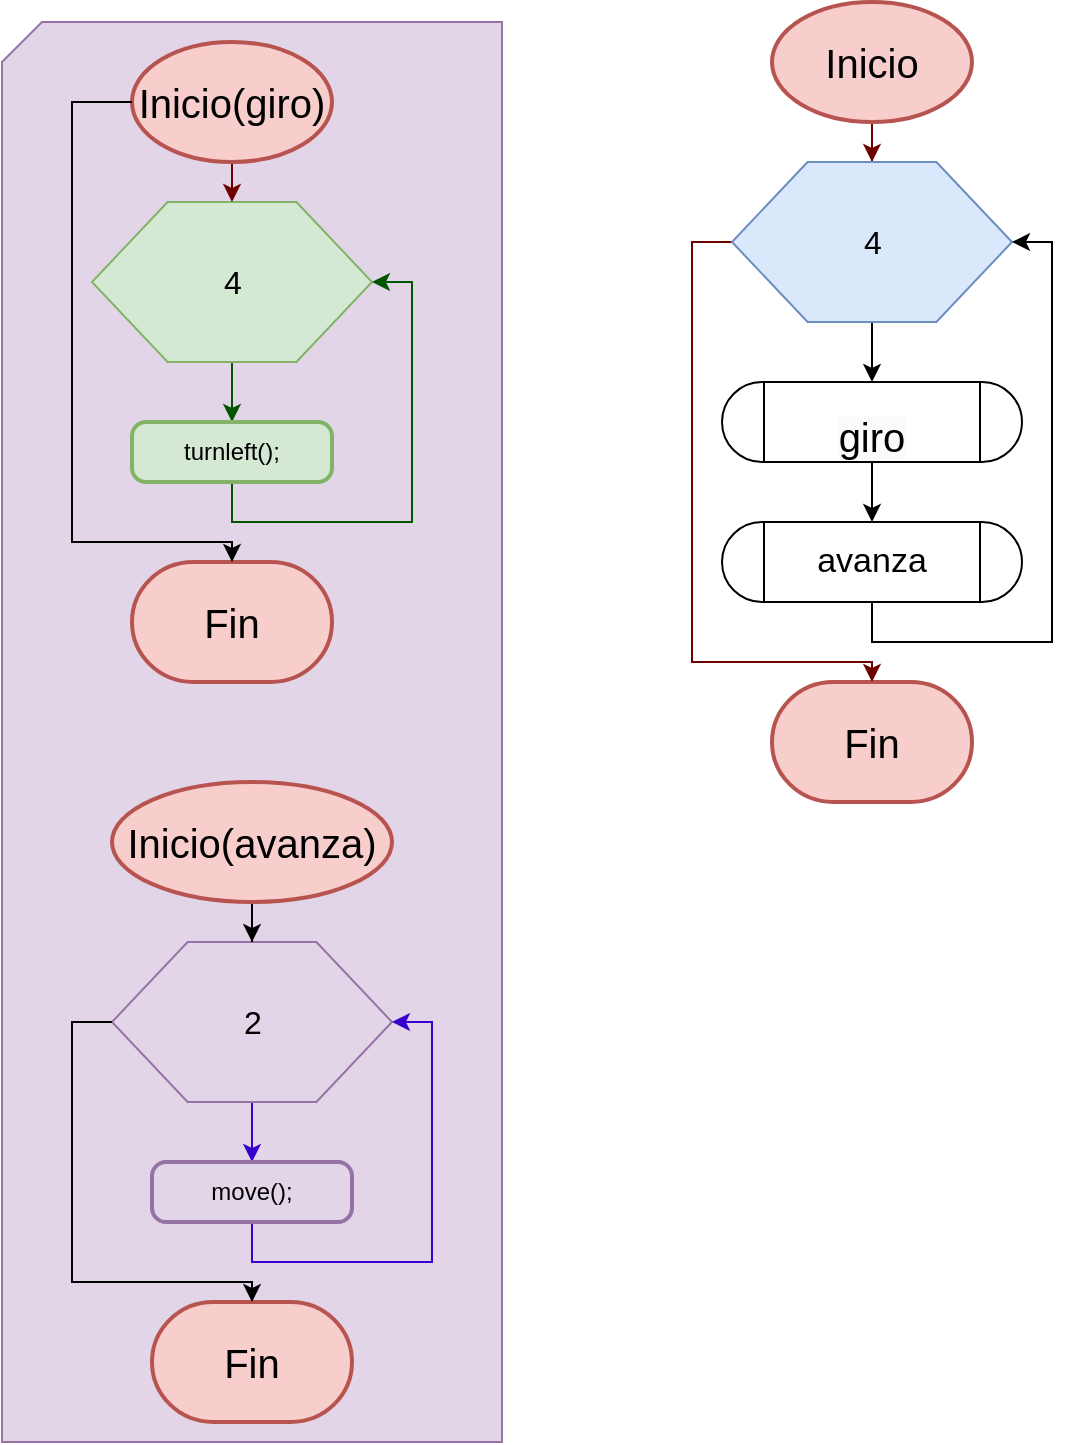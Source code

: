 <mxfile version="22.0.4" type="github">
  <diagram name="Página-1" id="RXO7B-umboMxH9HtZHQa">
    <mxGraphModel dx="2181" dy="1904" grid="1" gridSize="10" guides="1" tooltips="1" connect="1" arrows="1" fold="1" page="1" pageScale="1" pageWidth="827" pageHeight="1169" math="0" shadow="0">
      <root>
        <mxCell id="0" />
        <mxCell id="1" parent="0" />
        <mxCell id="vlHz0DG4DqXjtFPu3Vqq-31" value="" style="verticalLabelPosition=bottom;verticalAlign=top;html=1;shape=card;whiteSpace=wrap;size=20;arcSize=12;fillColor=#e1d5e7;strokeColor=#9673a6;" parent="1" vertex="1">
          <mxGeometry x="-225" y="-440" width="250" height="710" as="geometry" />
        </mxCell>
        <mxCell id="vlHz0DG4DqXjtFPu3Vqq-1" style="edgeStyle=orthogonalEdgeStyle;rounded=0;orthogonalLoop=1;jettySize=auto;html=1;exitX=0.5;exitY=1;exitDx=0;exitDy=0;exitPerimeter=0;fillColor=#a20025;strokeColor=#6F0000;" parent="1" source="vlHz0DG4DqXjtFPu3Vqq-2" target="vlHz0DG4DqXjtFPu3Vqq-6" edge="1">
          <mxGeometry relative="1" as="geometry" />
        </mxCell>
        <mxCell id="vlHz0DG4DqXjtFPu3Vqq-2" value="&lt;font style=&quot;font-size: 20px;&quot;&gt;Inicio&lt;/font&gt;" style="strokeWidth=2;html=1;shape=mxgraph.flowchart.start_1;whiteSpace=wrap;fillColor=#f8cecc;strokeColor=#b85450;" parent="1" vertex="1">
          <mxGeometry x="160" y="-450" width="100" height="60" as="geometry" />
        </mxCell>
        <mxCell id="vlHz0DG4DqXjtFPu3Vqq-3" value="&lt;font style=&quot;font-size: 20px;&quot;&gt;Fin&lt;/font&gt;" style="strokeWidth=2;html=1;shape=mxgraph.flowchart.terminator;whiteSpace=wrap;fillColor=#f8cecc;strokeColor=#b85450;" parent="1" vertex="1">
          <mxGeometry x="160" y="-110" width="100" height="60" as="geometry" />
        </mxCell>
        <mxCell id="vlHz0DG4DqXjtFPu3Vqq-4" style="edgeStyle=orthogonalEdgeStyle;rounded=0;orthogonalLoop=1;jettySize=auto;html=1;fillColor=#a20025;strokeColor=#6F0000;" parent="1" source="vlHz0DG4DqXjtFPu3Vqq-6" target="vlHz0DG4DqXjtFPu3Vqq-3" edge="1">
          <mxGeometry relative="1" as="geometry">
            <Array as="points">
              <mxPoint x="120" y="-330" />
              <mxPoint x="120" y="-120" />
              <mxPoint x="210" y="-120" />
            </Array>
          </mxGeometry>
        </mxCell>
        <mxCell id="vlHz0DG4DqXjtFPu3Vqq-26" style="edgeStyle=orthogonalEdgeStyle;rounded=0;orthogonalLoop=1;jettySize=auto;html=1;exitX=0.5;exitY=1;exitDx=0;exitDy=0;" parent="1" source="vlHz0DG4DqXjtFPu3Vqq-6" target="vlHz0DG4DqXjtFPu3Vqq-25" edge="1">
          <mxGeometry relative="1" as="geometry" />
        </mxCell>
        <mxCell id="vlHz0DG4DqXjtFPu3Vqq-6" value="&lt;font style=&quot;font-size: 16px;&quot;&gt;4&lt;/font&gt;" style="verticalLabelPosition=middle;verticalAlign=middle;html=1;shape=hexagon;perimeter=hexagonPerimeter2;arcSize=6;size=0.27;labelPosition=center;align=center;fillColor=#dae8fc;strokeColor=#6c8ebf;" parent="1" vertex="1">
          <mxGeometry x="140" y="-370" width="140" height="80" as="geometry" />
        </mxCell>
        <mxCell id="vlHz0DG4DqXjtFPu3Vqq-7" style="edgeStyle=orthogonalEdgeStyle;rounded=0;orthogonalLoop=1;jettySize=auto;html=1;fillColor=#008a00;strokeColor=#005700;" parent="1" source="vlHz0DG4DqXjtFPu3Vqq-9" target="vlHz0DG4DqXjtFPu3Vqq-11" edge="1">
          <mxGeometry relative="1" as="geometry" />
        </mxCell>
        <mxCell id="vlHz0DG4DqXjtFPu3Vqq-9" value="4" style="verticalLabelPosition=middle;verticalAlign=middle;html=1;shape=hexagon;perimeter=hexagonPerimeter2;arcSize=6;size=0.27;labelPosition=center;align=center;fillColor=#d5e8d4;strokeColor=#82b366;fontSize=16;" parent="1" vertex="1">
          <mxGeometry x="-180" y="-350" width="140" height="80" as="geometry" />
        </mxCell>
        <mxCell id="vlHz0DG4DqXjtFPu3Vqq-10" style="edgeStyle=orthogonalEdgeStyle;rounded=0;orthogonalLoop=1;jettySize=auto;html=1;exitX=0.5;exitY=1;exitDx=0;exitDy=0;entryX=1;entryY=0.5;entryDx=0;entryDy=0;fillColor=#008a00;strokeColor=#005700;" parent="1" source="vlHz0DG4DqXjtFPu3Vqq-11" target="vlHz0DG4DqXjtFPu3Vqq-9" edge="1">
          <mxGeometry relative="1" as="geometry">
            <Array as="points">
              <mxPoint x="-110" y="-190" />
              <mxPoint x="-20" y="-190" />
              <mxPoint x="-20" y="-310" />
            </Array>
          </mxGeometry>
        </mxCell>
        <mxCell id="vlHz0DG4DqXjtFPu3Vqq-11" value="turnleft();" style="rounded=1;whiteSpace=wrap;html=1;absoluteArcSize=1;arcSize=14;strokeWidth=2;fillColor=#d5e8d4;strokeColor=#82b366;fontSize=12;" parent="1" vertex="1">
          <mxGeometry x="-160" y="-240" width="100" height="30" as="geometry" />
        </mxCell>
        <mxCell id="vlHz0DG4DqXjtFPu3Vqq-12" style="edgeStyle=orthogonalEdgeStyle;rounded=0;orthogonalLoop=1;jettySize=auto;html=1;fillColor=#6a00ff;strokeColor=#3700CC;" parent="1" source="vlHz0DG4DqXjtFPu3Vqq-14" target="vlHz0DG4DqXjtFPu3Vqq-16" edge="1">
          <mxGeometry relative="1" as="geometry">
            <Array as="points">
              <mxPoint x="-100" y="110" />
              <mxPoint x="-100" y="110" />
            </Array>
          </mxGeometry>
        </mxCell>
        <mxCell id="vlHz0DG4DqXjtFPu3Vqq-14" value="2" style="verticalLabelPosition=middle;verticalAlign=middle;html=1;shape=hexagon;perimeter=hexagonPerimeter2;arcSize=6;size=0.27;labelPosition=center;align=center;fillColor=#e1d5e7;strokeColor=#9673a6;fontSize=16;" parent="1" vertex="1">
          <mxGeometry x="-170" y="20" width="140" height="80" as="geometry" />
        </mxCell>
        <mxCell id="vlHz0DG4DqXjtFPu3Vqq-15" style="edgeStyle=orthogonalEdgeStyle;rounded=0;orthogonalLoop=1;jettySize=auto;html=1;exitX=0.5;exitY=1;exitDx=0;exitDy=0;entryX=1;entryY=0.5;entryDx=0;entryDy=0;fillColor=#6a00ff;strokeColor=#3700CC;" parent="1" source="vlHz0DG4DqXjtFPu3Vqq-16" target="vlHz0DG4DqXjtFPu3Vqq-14" edge="1">
          <mxGeometry relative="1" as="geometry">
            <Array as="points">
              <mxPoint x="-100" y="180" />
              <mxPoint x="-10" y="180" />
              <mxPoint x="-10" y="60" />
            </Array>
          </mxGeometry>
        </mxCell>
        <mxCell id="vlHz0DG4DqXjtFPu3Vqq-16" value="move();" style="rounded=1;whiteSpace=wrap;html=1;absoluteArcSize=1;arcSize=14;strokeWidth=2;fillColor=#e1d5e7;strokeColor=#9673a6;" parent="1" vertex="1">
          <mxGeometry x="-150" y="130" width="100" height="30" as="geometry" />
        </mxCell>
        <mxCell id="vlHz0DG4DqXjtFPu3Vqq-17" style="edgeStyle=orthogonalEdgeStyle;rounded=0;orthogonalLoop=1;jettySize=auto;html=1;exitX=0.5;exitY=1;exitDx=0;exitDy=0;exitPerimeter=0;fillColor=#a20025;strokeColor=#6F0000;" parent="1" source="vlHz0DG4DqXjtFPu3Vqq-18" edge="1">
          <mxGeometry relative="1" as="geometry">
            <mxPoint x="-110" y="-350" as="targetPoint" />
          </mxGeometry>
        </mxCell>
        <mxCell id="vlHz0DG4DqXjtFPu3Vqq-18" value="&lt;font style=&quot;font-size: 20px;&quot;&gt;Inicio(giro)&lt;/font&gt;" style="strokeWidth=2;html=1;shape=mxgraph.flowchart.start_1;whiteSpace=wrap;fillColor=#f8cecc;strokeColor=#b85450;" parent="1" vertex="1">
          <mxGeometry x="-160" y="-430" width="100" height="60" as="geometry" />
        </mxCell>
        <mxCell id="vlHz0DG4DqXjtFPu3Vqq-19" value="&lt;font style=&quot;font-size: 20px;&quot;&gt;Fin&lt;/font&gt;" style="strokeWidth=2;html=1;shape=mxgraph.flowchart.terminator;whiteSpace=wrap;fillColor=#f8cecc;strokeColor=#b85450;" parent="1" vertex="1">
          <mxGeometry x="-160" y="-170" width="100" height="60" as="geometry" />
        </mxCell>
        <mxCell id="vlHz0DG4DqXjtFPu3Vqq-20" style="edgeStyle=orthogonalEdgeStyle;rounded=0;orthogonalLoop=1;jettySize=auto;html=1;exitX=0;exitY=0.5;exitDx=0;exitDy=0;exitPerimeter=0;entryX=0.5;entryY=0;entryDx=0;entryDy=0;entryPerimeter=0;" parent="1" source="vlHz0DG4DqXjtFPu3Vqq-18" target="vlHz0DG4DqXjtFPu3Vqq-19" edge="1">
          <mxGeometry relative="1" as="geometry">
            <Array as="points">
              <mxPoint x="-190" y="-400" />
              <mxPoint x="-190" y="-180" />
              <mxPoint x="-110" y="-180" />
            </Array>
          </mxGeometry>
        </mxCell>
        <mxCell id="vlHz0DG4DqXjtFPu3Vqq-24" style="edgeStyle=orthogonalEdgeStyle;rounded=0;orthogonalLoop=1;jettySize=auto;html=1;exitX=0.5;exitY=1;exitDx=0;exitDy=0;exitPerimeter=0;" parent="1" source="vlHz0DG4DqXjtFPu3Vqq-21" target="vlHz0DG4DqXjtFPu3Vqq-14" edge="1">
          <mxGeometry relative="1" as="geometry" />
        </mxCell>
        <mxCell id="vlHz0DG4DqXjtFPu3Vqq-21" value="&lt;font style=&quot;font-size: 20px;&quot;&gt;Inicio(avanza)&lt;/font&gt;" style="strokeWidth=2;html=1;shape=mxgraph.flowchart.start_1;whiteSpace=wrap;fillColor=#f8cecc;strokeColor=#b85450;" parent="1" vertex="1">
          <mxGeometry x="-170" y="-60" width="140" height="60" as="geometry" />
        </mxCell>
        <mxCell id="vlHz0DG4DqXjtFPu3Vqq-22" value="&lt;font style=&quot;font-size: 20px;&quot;&gt;Fin&lt;/font&gt;" style="strokeWidth=2;html=1;shape=mxgraph.flowchart.terminator;whiteSpace=wrap;fillColor=#f8cecc;strokeColor=#b85450;" parent="1" vertex="1">
          <mxGeometry x="-150" y="200" width="100" height="60" as="geometry" />
        </mxCell>
        <mxCell id="vlHz0DG4DqXjtFPu3Vqq-23" style="edgeStyle=orthogonalEdgeStyle;rounded=0;orthogonalLoop=1;jettySize=auto;html=1;exitX=0;exitY=0.5;exitDx=0;exitDy=0;entryX=0.5;entryY=0;entryDx=0;entryDy=0;entryPerimeter=0;" parent="1" source="vlHz0DG4DqXjtFPu3Vqq-14" target="vlHz0DG4DqXjtFPu3Vqq-22" edge="1">
          <mxGeometry relative="1" as="geometry">
            <Array as="points">
              <mxPoint x="-190" y="60" />
              <mxPoint x="-190" y="190" />
              <mxPoint x="-100" y="190" />
            </Array>
          </mxGeometry>
        </mxCell>
        <mxCell id="vlHz0DG4DqXjtFPu3Vqq-28" style="edgeStyle=orthogonalEdgeStyle;rounded=0;orthogonalLoop=1;jettySize=auto;html=1;exitX=0.5;exitY=1;exitDx=0;exitDy=0;" parent="1" source="vlHz0DG4DqXjtFPu3Vqq-25" target="vlHz0DG4DqXjtFPu3Vqq-27" edge="1">
          <mxGeometry relative="1" as="geometry" />
        </mxCell>
        <mxCell id="vlHz0DG4DqXjtFPu3Vqq-25" value="&lt;br&gt;&lt;span style=&quot;color: rgb(0, 0, 0); font-family: Helvetica; font-size: 20px; font-style: normal; font-variant-ligatures: normal; font-variant-caps: normal; font-weight: 400; letter-spacing: normal; orphans: 2; text-align: center; text-indent: 0px; text-transform: none; widows: 2; word-spacing: 0px; -webkit-text-stroke-width: 0px; background-color: rgb(251, 251, 251); text-decoration-thickness: initial; text-decoration-style: initial; text-decoration-color: initial; float: none; display: inline !important;&quot;&gt;giro&lt;/span&gt;" style="verticalLabelPosition=middle;verticalAlign=middle;html=1;shape=process;whiteSpace=wrap;rounded=1;size=0.14;arcSize=50;labelPosition=center;align=center;" parent="1" vertex="1">
          <mxGeometry x="135" y="-260" width="150" height="40" as="geometry" />
        </mxCell>
        <mxCell id="vlHz0DG4DqXjtFPu3Vqq-29" style="edgeStyle=orthogonalEdgeStyle;rounded=0;orthogonalLoop=1;jettySize=auto;html=1;exitX=0.5;exitY=1;exitDx=0;exitDy=0;entryX=1;entryY=0.5;entryDx=0;entryDy=0;" parent="1" source="vlHz0DG4DqXjtFPu3Vqq-27" target="vlHz0DG4DqXjtFPu3Vqq-6" edge="1">
          <mxGeometry relative="1" as="geometry">
            <Array as="points">
              <mxPoint x="210" y="-130" />
              <mxPoint x="300" y="-130" />
              <mxPoint x="300" y="-330" />
            </Array>
          </mxGeometry>
        </mxCell>
        <mxCell id="vlHz0DG4DqXjtFPu3Vqq-27" value="&lt;font style=&quot;font-size: 17px;&quot;&gt;avanza&lt;/font&gt;" style="verticalLabelPosition=middle;verticalAlign=middle;html=1;shape=process;whiteSpace=wrap;rounded=1;size=0.14;arcSize=50;labelPosition=center;align=center;" parent="1" vertex="1">
          <mxGeometry x="135" y="-190" width="150" height="40" as="geometry" />
        </mxCell>
      </root>
    </mxGraphModel>
  </diagram>
</mxfile>
